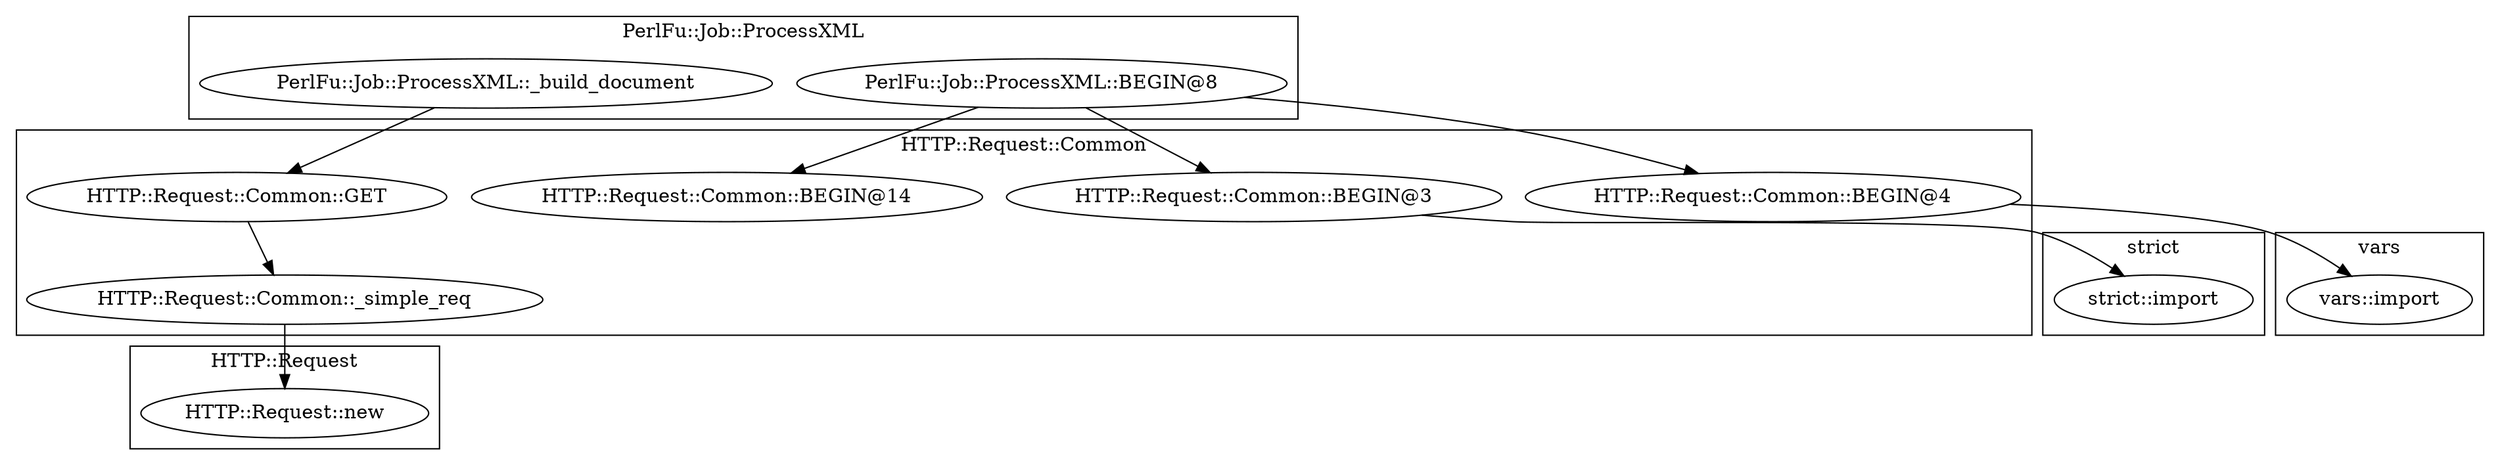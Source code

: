 digraph {
graph [overlap=false]
subgraph cluster_vars {
	label="vars";
	"vars::import";
}
subgraph cluster_HTTP_Request_Common {
	label="HTTP::Request::Common";
	"HTTP::Request::Common::BEGIN@3";
	"HTTP::Request::Common::BEGIN@4";
	"HTTP::Request::Common::BEGIN@14";
	"HTTP::Request::Common::_simple_req";
	"HTTP::Request::Common::GET";
}
subgraph cluster_PerlFu_Job_ProcessXML {
	label="PerlFu::Job::ProcessXML";
	"PerlFu::Job::ProcessXML::_build_document";
	"PerlFu::Job::ProcessXML::BEGIN@8";
}
subgraph cluster_strict {
	label="strict";
	"strict::import";
}
subgraph cluster_HTTP_Request {
	label="HTTP::Request";
	"HTTP::Request::new";
}
"PerlFu::Job::ProcessXML::BEGIN@8" -> "HTTP::Request::Common::BEGIN@4";
"PerlFu::Job::ProcessXML::BEGIN@8" -> "HTTP::Request::Common::BEGIN@14";
"HTTP::Request::Common::_simple_req" -> "HTTP::Request::new";
"HTTP::Request::Common::BEGIN@4" -> "vars::import";
"HTTP::Request::Common::BEGIN@3" -> "strict::import";
"PerlFu::Job::ProcessXML::BEGIN@8" -> "HTTP::Request::Common::BEGIN@3";
"HTTP::Request::Common::GET" -> "HTTP::Request::Common::_simple_req";
"PerlFu::Job::ProcessXML::_build_document" -> "HTTP::Request::Common::GET";
}

